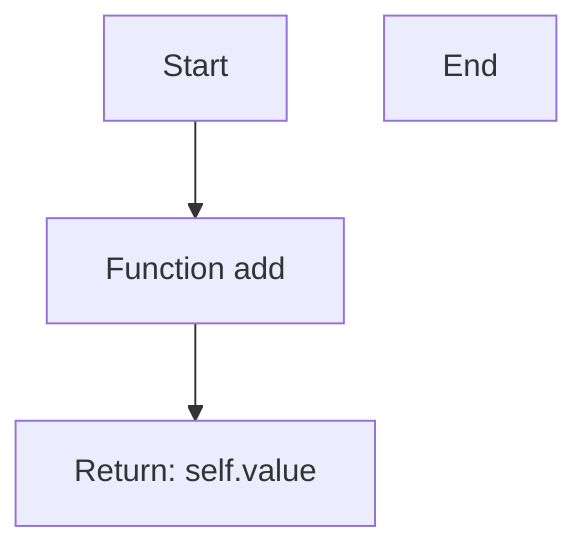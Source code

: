 flowchart TD
Start["Start"]
node1["Function add"]
Start --> node1
node2["Return: self.value"]
node1 --> node2
End["End"]